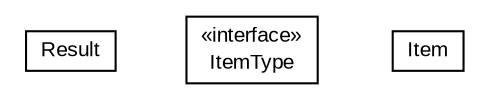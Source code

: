 #!/usr/local/bin/dot
#
# Class diagram 
# Generated by UMLGraph version R5_6 (http://www.umlgraph.org/)
#

digraph G {
	edge [fontname="arial",fontsize=10,labelfontname="arial",labelfontsize=10];
	node [fontname="arial",fontsize=10,shape=plaintext];
	nodesep=0.25;
	ranksep=0.5;
	// org.thoughtworks.sales.stage1.vo.Result
	c6153 [label=<<table title="org.thoughtworks.sales.stage1.vo.Result" border="0" cellborder="1" cellspacing="0" cellpadding="2" port="p" href="./Result.html">
		<tr><td><table border="0" cellspacing="0" cellpadding="1">
<tr><td align="center" balign="center"> Result </td></tr>
		</table></td></tr>
		</table>>, URL="./Result.html", fontname="arial", fontcolor="black", fontsize=10.0];
	// org.thoughtworks.sales.stage1.vo.ItemType
	c6154 [label=<<table title="org.thoughtworks.sales.stage1.vo.ItemType" border="0" cellborder="1" cellspacing="0" cellpadding="2" port="p" href="./ItemType.html">
		<tr><td><table border="0" cellspacing="0" cellpadding="1">
<tr><td align="center" balign="center"> &#171;interface&#187; </td></tr>
<tr><td align="center" balign="center"> ItemType </td></tr>
		</table></td></tr>
		</table>>, URL="./ItemType.html", fontname="arial", fontcolor="black", fontsize=10.0];
	// org.thoughtworks.sales.stage1.vo.Item
	c6155 [label=<<table title="org.thoughtworks.sales.stage1.vo.Item" border="0" cellborder="1" cellspacing="0" cellpadding="2" port="p" href="./Item.html">
		<tr><td><table border="0" cellspacing="0" cellpadding="1">
<tr><td align="center" balign="center"> Item </td></tr>
		</table></td></tr>
		</table>>, URL="./Item.html", fontname="arial", fontcolor="black", fontsize=10.0];
}

